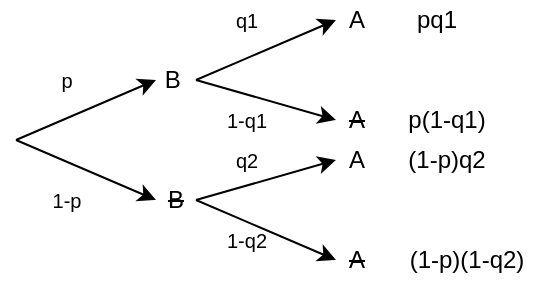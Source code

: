 <mxfile version="13.9.7" type="github">
  <diagram id="M9coeR1W1_DL5eKCYzfY" name="Page-1">
    <mxGraphModel dx="677" dy="351" grid="1" gridSize="10" guides="1" tooltips="1" connect="1" arrows="1" fold="1" page="1" pageScale="1" pageWidth="827" pageHeight="1169" math="0" shadow="0">
      <root>
        <mxCell id="0" />
        <mxCell id="1" parent="0" />
        <mxCell id="1xEakTD8_yOAVGolaAwC-1" value="" style="endArrow=classic;html=1;" edge="1" parent="1">
          <mxGeometry width="50" height="50" relative="1" as="geometry">
            <mxPoint x="140" y="140" as="sourcePoint" />
            <mxPoint x="210" y="110" as="targetPoint" />
          </mxGeometry>
        </mxCell>
        <mxCell id="1xEakTD8_yOAVGolaAwC-2" value="" style="endArrow=classic;html=1;" edge="1" parent="1">
          <mxGeometry width="50" height="50" relative="1" as="geometry">
            <mxPoint x="140" y="140" as="sourcePoint" />
            <mxPoint x="210" y="170" as="targetPoint" />
          </mxGeometry>
        </mxCell>
        <mxCell id="1xEakTD8_yOAVGolaAwC-3" value="&lt;font style=&quot;font-size: 10px&quot;&gt;p&lt;/font&gt;" style="text;html=1;align=center;verticalAlign=middle;resizable=0;points=[];autosize=1;" vertex="1" parent="1">
          <mxGeometry x="155" y="100" width="20" height="20" as="geometry" />
        </mxCell>
        <mxCell id="1xEakTD8_yOAVGolaAwC-5" value="&lt;font style=&quot;font-size: 10px&quot;&gt;1-p&lt;/font&gt;" style="text;html=1;align=center;verticalAlign=middle;resizable=0;points=[];autosize=1;" vertex="1" parent="1">
          <mxGeometry x="150" y="160" width="30" height="20" as="geometry" />
        </mxCell>
        <mxCell id="1xEakTD8_yOAVGolaAwC-6" value="B&amp;nbsp;" style="text;html=1;strokeColor=none;fillColor=none;align=center;verticalAlign=middle;whiteSpace=wrap;rounded=0;" vertex="1" parent="1">
          <mxGeometry x="200" y="100" width="40" height="20" as="geometry" />
        </mxCell>
        <mxCell id="1xEakTD8_yOAVGolaAwC-7" value="&lt;strike&gt;B&lt;/strike&gt;" style="text;html=1;strokeColor=none;fillColor=none;align=center;verticalAlign=middle;whiteSpace=wrap;rounded=0;" vertex="1" parent="1">
          <mxGeometry x="200" y="160" width="40" height="20" as="geometry" />
        </mxCell>
        <mxCell id="1xEakTD8_yOAVGolaAwC-8" value="" style="endArrow=classic;html=1;" edge="1" parent="1">
          <mxGeometry width="50" height="50" relative="1" as="geometry">
            <mxPoint x="230" y="110.0" as="sourcePoint" />
            <mxPoint x="300" y="80" as="targetPoint" />
          </mxGeometry>
        </mxCell>
        <mxCell id="1xEakTD8_yOAVGolaAwC-9" value="" style="endArrow=classic;html=1;" edge="1" parent="1">
          <mxGeometry width="50" height="50" relative="1" as="geometry">
            <mxPoint x="230" y="110.0" as="sourcePoint" />
            <mxPoint x="300" y="130" as="targetPoint" />
          </mxGeometry>
        </mxCell>
        <mxCell id="1xEakTD8_yOAVGolaAwC-10" value="" style="endArrow=classic;html=1;" edge="1" parent="1">
          <mxGeometry width="50" height="50" relative="1" as="geometry">
            <mxPoint x="230" y="170.0" as="sourcePoint" />
            <mxPoint x="300" y="200" as="targetPoint" />
          </mxGeometry>
        </mxCell>
        <mxCell id="1xEakTD8_yOAVGolaAwC-11" value="" style="endArrow=classic;html=1;" edge="1" parent="1">
          <mxGeometry width="50" height="50" relative="1" as="geometry">
            <mxPoint x="230" y="170.0" as="sourcePoint" />
            <mxPoint x="300" y="150" as="targetPoint" />
          </mxGeometry>
        </mxCell>
        <mxCell id="1xEakTD8_yOAVGolaAwC-12" value="A" style="text;html=1;align=center;verticalAlign=middle;resizable=0;points=[];autosize=1;" vertex="1" parent="1">
          <mxGeometry x="300" y="70" width="20" height="20" as="geometry" />
        </mxCell>
        <mxCell id="1xEakTD8_yOAVGolaAwC-13" value="A" style="text;html=1;align=center;verticalAlign=middle;resizable=0;points=[];autosize=1;" vertex="1" parent="1">
          <mxGeometry x="300" y="140" width="20" height="20" as="geometry" />
        </mxCell>
        <mxCell id="1xEakTD8_yOAVGolaAwC-14" value="&lt;strike&gt;A&lt;/strike&gt;" style="text;html=1;align=center;verticalAlign=middle;resizable=0;points=[];autosize=1;" vertex="1" parent="1">
          <mxGeometry x="300" y="120" width="20" height="20" as="geometry" />
        </mxCell>
        <mxCell id="1xEakTD8_yOAVGolaAwC-15" value="&lt;strike&gt;&lt;font style=&quot;font-size: 12px&quot;&gt;A&lt;/font&gt;&lt;/strike&gt;" style="text;html=1;align=center;verticalAlign=middle;resizable=0;points=[];autosize=1;" vertex="1" parent="1">
          <mxGeometry x="300" y="190" width="20" height="20" as="geometry" />
        </mxCell>
        <mxCell id="1xEakTD8_yOAVGolaAwC-16" value="&lt;font style=&quot;font-size: 10px&quot;&gt;q1&lt;/font&gt;" style="text;html=1;align=center;verticalAlign=middle;resizable=0;points=[];autosize=1;" vertex="1" parent="1">
          <mxGeometry x="240" y="70" width="30" height="20" as="geometry" />
        </mxCell>
        <mxCell id="1xEakTD8_yOAVGolaAwC-17" value="&lt;font style=&quot;font-size: 10px&quot;&gt;1-q1&lt;/font&gt;" style="text;html=1;align=center;verticalAlign=middle;resizable=0;points=[];autosize=1;" vertex="1" parent="1">
          <mxGeometry x="235" y="120" width="40" height="20" as="geometry" />
        </mxCell>
        <mxCell id="1xEakTD8_yOAVGolaAwC-18" value="&lt;font style=&quot;font-size: 10px&quot;&gt;1-q2&lt;br&gt;&lt;/font&gt;" style="text;html=1;align=center;verticalAlign=middle;resizable=0;points=[];autosize=1;" vertex="1" parent="1">
          <mxGeometry x="235" y="180" width="40" height="20" as="geometry" />
        </mxCell>
        <mxCell id="1xEakTD8_yOAVGolaAwC-19" value="&lt;font style=&quot;font-size: 10px&quot;&gt;q2&lt;/font&gt;" style="text;html=1;align=center;verticalAlign=middle;resizable=0;points=[];autosize=1;" vertex="1" parent="1">
          <mxGeometry x="240" y="140" width="30" height="20" as="geometry" />
        </mxCell>
        <mxCell id="1xEakTD8_yOAVGolaAwC-20" value="pq1" style="text;html=1;align=center;verticalAlign=middle;resizable=0;points=[];autosize=1;" vertex="1" parent="1">
          <mxGeometry x="330" y="70" width="40" height="20" as="geometry" />
        </mxCell>
        <mxCell id="1xEakTD8_yOAVGolaAwC-21" value="p(1-q1)" style="text;html=1;align=center;verticalAlign=middle;resizable=0;points=[];autosize=1;" vertex="1" parent="1">
          <mxGeometry x="330" y="120" width="50" height="20" as="geometry" />
        </mxCell>
        <mxCell id="1xEakTD8_yOAVGolaAwC-22" value="(1-p)q2" style="text;html=1;align=center;verticalAlign=middle;resizable=0;points=[];autosize=1;" vertex="1" parent="1">
          <mxGeometry x="330" y="140" width="50" height="20" as="geometry" />
        </mxCell>
        <mxCell id="1xEakTD8_yOAVGolaAwC-23" value="(1-p)(1-q2)" style="text;html=1;align=center;verticalAlign=middle;resizable=0;points=[];autosize=1;" vertex="1" parent="1">
          <mxGeometry x="330" y="190" width="70" height="20" as="geometry" />
        </mxCell>
      </root>
    </mxGraphModel>
  </diagram>
</mxfile>
